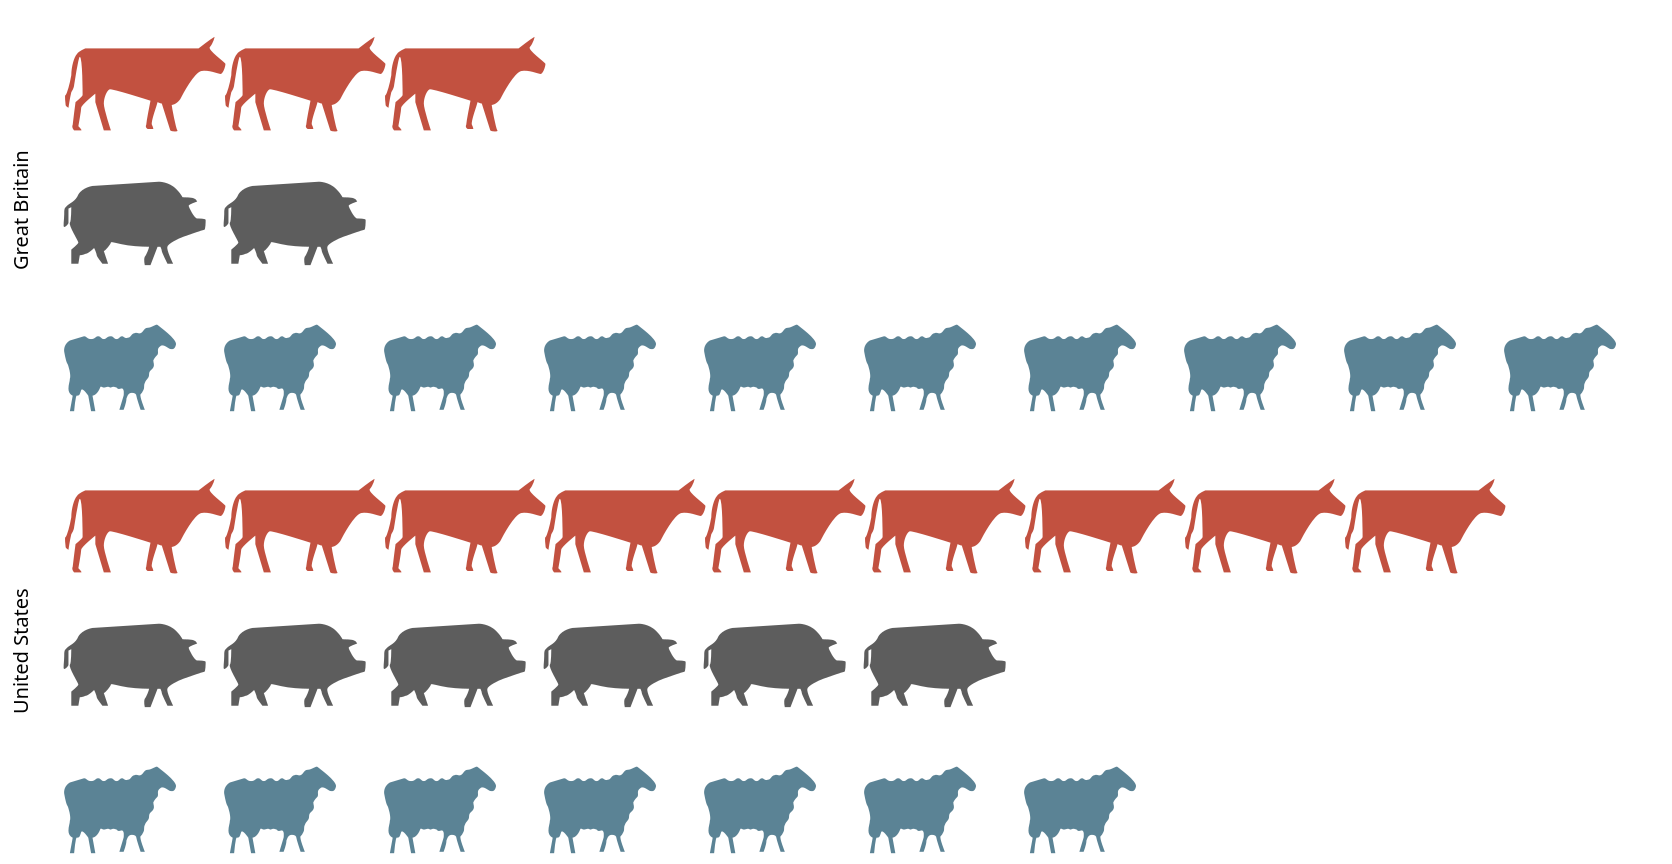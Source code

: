 {
  "$schema": "https://vega.github.io/schema/vega/v4.json",
  "autosize": "pad",
  "padding": 5,
  "data": [
    {
      "name": "source_0",
      "values": [
        {"country": "Great Britain", "animal": "cattle", "col": 3},
        {"country": "Great Britain", "animal": "cattle", "col": 2},
        {"country": "Great Britain", "animal": "cattle", "col": 1},
        {"country": "Great Britain", "animal": "pigs", "col": 2},
        {"country": "Great Britain", "animal": "pigs", "col": 1},
        {"country": "Great Britain", "animal": "sheep", "col": 10},
        {"country": "Great Britain", "animal": "sheep", "col": 9},
        {"country": "Great Britain", "animal": "sheep", "col": 8},
        {"country": "Great Britain", "animal": "sheep", "col": 7},
        {"country": "Great Britain", "animal": "sheep", "col": 6},
        {"country": "Great Britain", "animal": "sheep", "col": 5},
        {"country": "Great Britain", "animal": "sheep", "col": 4},
        {"country": "Great Britain", "animal": "sheep", "col": 3},
        {"country": "Great Britain", "animal": "sheep", "col": 2},
        {"country": "Great Britain", "animal": "sheep", "col": 1},
        {"country": "United States", "animal": "cattle", "col": 9},
        {"country": "United States", "animal": "cattle", "col": 8},
        {"country": "United States", "animal": "cattle", "col": 7},
        {"country": "United States", "animal": "cattle", "col": 6},
        {"country": "United States", "animal": "cattle", "col": 5},
        {"country": "United States", "animal": "cattle", "col": 4},
        {"country": "United States", "animal": "cattle", "col": 3},
        {"country": "United States", "animal": "cattle", "col": 2},
        {"country": "United States", "animal": "cattle", "col": 1},
        {"country": "United States", "animal": "pigs", "col": 6},
        {"country": "United States", "animal": "pigs", "col": 5},
        {"country": "United States", "animal": "pigs", "col": 4},
        {"country": "United States", "animal": "pigs", "col": 3},
        {"country": "United States", "animal": "pigs", "col": 2},
        {"country": "United States", "animal": "pigs", "col": 1},
        {"country": "United States", "animal": "sheep", "col": 7},
        {"country": "United States", "animal": "sheep", "col": 6},
        {"country": "United States", "animal": "sheep", "col": 5},
        {"country": "United States", "animal": "sheep", "col": 4},
        {"country": "United States", "animal": "sheep", "col": 3},
        {"country": "United States", "animal": "sheep", "col": 2},
        {"country": "United States", "animal": "sheep", "col": 1}
      ]
    },
    {
      "name": "row_domain",
      "source": "source_0",
      "transform": [{"type": "aggregate", "groupby": ["country"]}]
    }
  ],
  "signals": [
    {"name": "child_width", "value": 800},
    {"name": "child_height", "value": 200}
  ],
  "layout": {
    "padding": {"row": 20, "column": 20},
    "columns": 1,
    "bounds": "full",
    "align": "all"
  },
  "marks": [
    {
      "name": "row_header",
      "type": "group",
      "role": "row-header",
      "from": {"data": "row_domain"},
      "sort": {"field": "datum[\"country\"]", "order": "ascending"},
      "title": {
        "text": {"signal": "''+parent[\"country\"]"},
        "offset": 10,
        "orient": "left",
        "style": "guide-label",
        "baseline": "middle"
      },
      "encode": {"update": {"height": {"signal": "child_height"}}}
    },
    {
      "name": "cell",
      "type": "group",
      "style": "cell",
      "from": {
        "facet": {"name": "facet", "data": "source_0", "groupby": ["country"]}
      },
      "sort": {"field": ["datum[\"country\"]"], "order": ["ascending"]},
      "encode": {
        "update": {
          "width": {"signal": "child_width"},
          "height": {"signal": "child_height"}
        }
      },
      "marks": [
        {
          "name": "child_marks",
          "type": "symbol",
          "style": ["point"],
          "from": {"data": "facet"},
          "encode": {
            "update": {
              "opacity": {"value": 1},
              "fill": {"scale": "color", "field": "animal"},
              "tooltip": {
                "signal": "{\"col\": ''+datum[\"col\"], \"animal\": ''+datum[\"animal\"]}"
              },
              "x": {"scale": "x", "field": "col"},
              "y": {"scale": "y", "field": "animal"},
              "size": {"value": 200},
              "shape": {"scale": "shape", "field": "animal"}
            }
          }
        }
      ]
    }
  ],
  "scales": [
    {
      "name": "x",
      "type": "point",
      "domain": {"data": "source_0", "field": "col", "sort": true},
      "range": [0, {"signal": "child_width"}],
      "padding": 0.5
    },
    {
      "name": "y",
      "type": "point",
      "domain": {"data": "source_0", "field": "animal", "sort": true},
      "range": [0, {"signal": "child_height"}],
      "padding": 0.5
    },
    {
      "name": "color",
      "type": "ordinal",
      "domain": ["person", "cattle", "pigs", "sheep"],
      "range": [
        "rgb(162,160,152)",
        "rgb(194,81,64)",
        "rgb(93,93,93)",
        "rgb(91,131,149)"
      ]
    },
    {
      "name": "shape",
      "type": "ordinal",
      "domain": ["person", "cattle", "pigs", "sheep"],
      "range": [
        "M1.7 -1.7h-0.8c0.3 -0.2 0.6 -0.5 0.6 -0.9c0 -0.6 -0.4 -1 -1 -1c-0.6 0 -1 0.4 -1 1c0 0.4 0.2 0.7 0.6 0.9h-0.8c-0.4 0 -0.7 0.3 -0.7 0.6v1.9c0 0.3 0.3 0.6 0.6 0.6h0.2c0 0 0 0.1 0 0.1v1.9c0 0.3 0.2 0.6 0.3 0.6h1.3c0.2 0 0.3 -0.3 0.3 -0.6v-1.8c0 0 0 -0.1 0 -0.1h0.2c0.3 0 0.6 -0.3 0.6 -0.6v-2c0.2 -0.3 -0.1 -0.6 -0.4 -0.6z",
        "M4 -2c0 0 0.9 -0.7 1.1 -0.8c0.1 -0.1 -0.1 0.5 -0.3 0.7c-0.2 0.2 1.1 1.1 1.1 1.2c0 0.2 -0.2 0.8 -0.4 0.7c-0.1 0 -0.8 -0.3 -1.3 -0.2c-0.5 0.1 -1.3 1.6 -1.5 2c-0.3 0.4 -0.6 0.4 -0.6 0.4c0 0.1 0.3 1.7 0.4 1.8c0.1 0.1 -0.4 0.1 -0.5 0c0 0 -0.6 -1.9 -0.6 -1.9c-0.1 0 -0.3 -0.1 -0.3 -0.1c0 0.1 -0.5 1.4 -0.4 1.6c0.1 0.2 0.1 0.3 0.1 0.3c0 0 -0.4 0 -0.4 0c0 0 -0.2 -0.1 -0.1 -0.3c0 -0.2 0.3 -1.7 0.3 -1.7c0 0 -2.8 -0.9 -2.9 -0.8c-0.2 0.1 -0.4 0.6 -0.4 1c0 0.4 0.5 1.9 0.5 1.9l-0.5 0l-0.6 -2l0 -0.6c0 0 -1 0.8 -1 1c0 0.2 -0.2 1.3 -0.2 1.3c0 0 0.3 0.3 0.2 0.3c0 0 -0.5 0 -0.5 0c0 0 -0.2 -0.2 -0.1 -0.4c0 -0.1 0.2 -1.6 0.2 -1.6c0 0 0.5 -0.4 0.5 -0.5c0 -0.1 0 -2.7 -0.2 -2.7c-0.1 0 -0.4 2 -0.4 2c0 0 0 0.2 -0.2 0.5c-0.1 0.4 -0.2 1.1 -0.2 1.1c0 0 -0.2 -0.1 -0.2 -0.2c0 -0.1 -0.1 -0.7 0 -0.7c0.1 -0.1 0.3 -0.8 0.4 -1.4c0 -0.6 0.2 -1.3 0.4 -1.5c0.1 -0.2 0.6 -0.4 0.6 -0.4z",
        "M1.2 -2c0 0 0.7 0 1.2 0.5c0.5 0.5 0.4 0.6 0.5 0.6c0.1 0 0.7 0 0.8 0.1c0.1 0 0.2 0.2 0.2 0.2c0 0 -0.6 0.2 -0.6 0.3c0 0.1 0.4 0.9 0.6 0.9c0.1 0 0.6 0 0.6 0.1c0 0.1 0 0.7 -0.1 0.7c-0.1 0 -1.2 0.4 -1.5 0.5c-0.3 0.1 -1.1 0.5 -1.1 0.7c-0.1 0.2 0.4 1.2 0.4 1.2l-0.4 0c0 0 -0.4 -0.8 -0.4 -0.9c0 -0.1 -0.1 -0.3 -0.1 -0.3l-0.2 0l-0.5 1.3l-0.4 0c0 0 -0.1 -0.4 0 -0.6c0.1 -0.1 0.3 -0.6 0.3 -0.7c0 0 -0.8 0 -1.5 -0.1c-0.7 -0.1 -1.2 -0.3 -1.2 -0.2c0 0.1 -0.4 0.6 -0.5 0.6c0 0 0.3 0.9 0.3 0.9l-0.4 0c0 0 -0.4 -0.5 -0.4 -0.6c0 -0.1 -0.2 -0.6 -0.2 -0.5c0 0 -0.4 0.4 -0.6 0.4c-0.2 0.1 -0.4 0.1 -0.4 0.1c0 0 -0.1 0.6 -0.1 0.6l-0.5 0l0 -1c0 0 0.5 -0.4 0.5 -0.5c0 -0.1 -0.7 -1.2 -0.6 -1.4c0.1 -0.1 0.1 -1.1 0.1 -1.1c0 0 -0.2 0.1 -0.2 0.1c0 0 0 0.9 0 1c0 0.1 -0.2 0.3 -0.3 0.3c-0.1 0 0 -0.5 0 -0.9c0 -0.4 0 -0.4 0.2 -0.6c0.2 -0.2 0.6 -0.3 0.8 -0.8c0.3 -0.5 1 -0.6 1 -0.6z",
        "M-4.1 -0.5c0.2 0 0.2 0.2 0.5 0.2c0.3 0 0.3 -0.2 0.5 -0.2c0.2 0 0.2 0.2 0.4 0.2c0.2 0 0.2 -0.2 0.5 -0.2c0.2 0 0.2 0.2 0.4 0.2c0.2 0 0.2 -0.2 0.4 -0.2c0.1 0 0.2 0.2 0.4 0.1c0.2 0 0.2 -0.2 0.4 -0.3c0.1 0 0.1 -0.1 0.4 0c0.3 0 0.3 -0.4 0.6 -0.4c0.3 0 0.6 -0.3 0.7 -0.2c0.1 0.1 1.4 1 1.3 1.4c-0.1 0.4 -0.3 0.3 -0.4 0.3c-0.1 0 -0.5 -0.4 -0.7 -0.2c-0.3 0.2 -0.1 0.4 -0.2 0.6c-0.1 0.1 -0.2 0.2 -0.3 0.4c0 0.2 0.1 0.3 0 0.5c-0.1 0.2 -0.3 0.2 -0.3 0.5c0 0.3 -0.2 0.3 -0.3 0.6c-0.1 0.2 0 0.3 -0.1 0.5c-0.1 0.2 -0.1 0.2 -0.2 0.3c-0.1 0.1 0.3 1.1 0.3 1.1l-0.3 0c0 0 -0.3 -0.9 -0.3 -1c0 -0.1 -0.1 -0.2 -0.3 -0.2c-0.2 0 -0.3 0.1 -0.4 0.4c0 0.3 -0.2 0.8 -0.2 0.8l-0.3 0l0.3 -1c0 0 0.1 -0.6 -0.2 -0.5c-0.3 0.1 -0.2 -0.1 -0.4 -0.1c-0.2 -0.1 -0.3 0.1 -0.4 0c-0.2 -0.1 -0.3 0.1 -0.5 0c-0.2 -0.1 -0.1 0 -0.3 0.3c-0.2 0.3 -0.4 0.3 -0.4 0.3l0.2 1.1l-0.3 0l-0.2 -1.1c0 0 -0.4 -0.6 -0.5 -0.4c-0.1 0.3 -0.1 0.4 -0.3 0.4c-0.1 -0.1 -0.2 1.1 -0.2 1.1l-0.3 0l0.2 -1.1c0 0 -0.3 -0.1 -0.3 -0.5c0 -0.3 0.1 -0.5 0.1 -0.7c0.1 -0.2 -0.1 -1 -0.2 -1.1c-0.1 -0.2 -0.2 -0.8 -0.2 -0.8c0 0 -0.1 -0.5 0.4 -0.8z"
      ]
    }
  ],
  "config": {"axisY": {"minExtent": 30}, "style": {"cell": {"stroke": ""}}}
}
